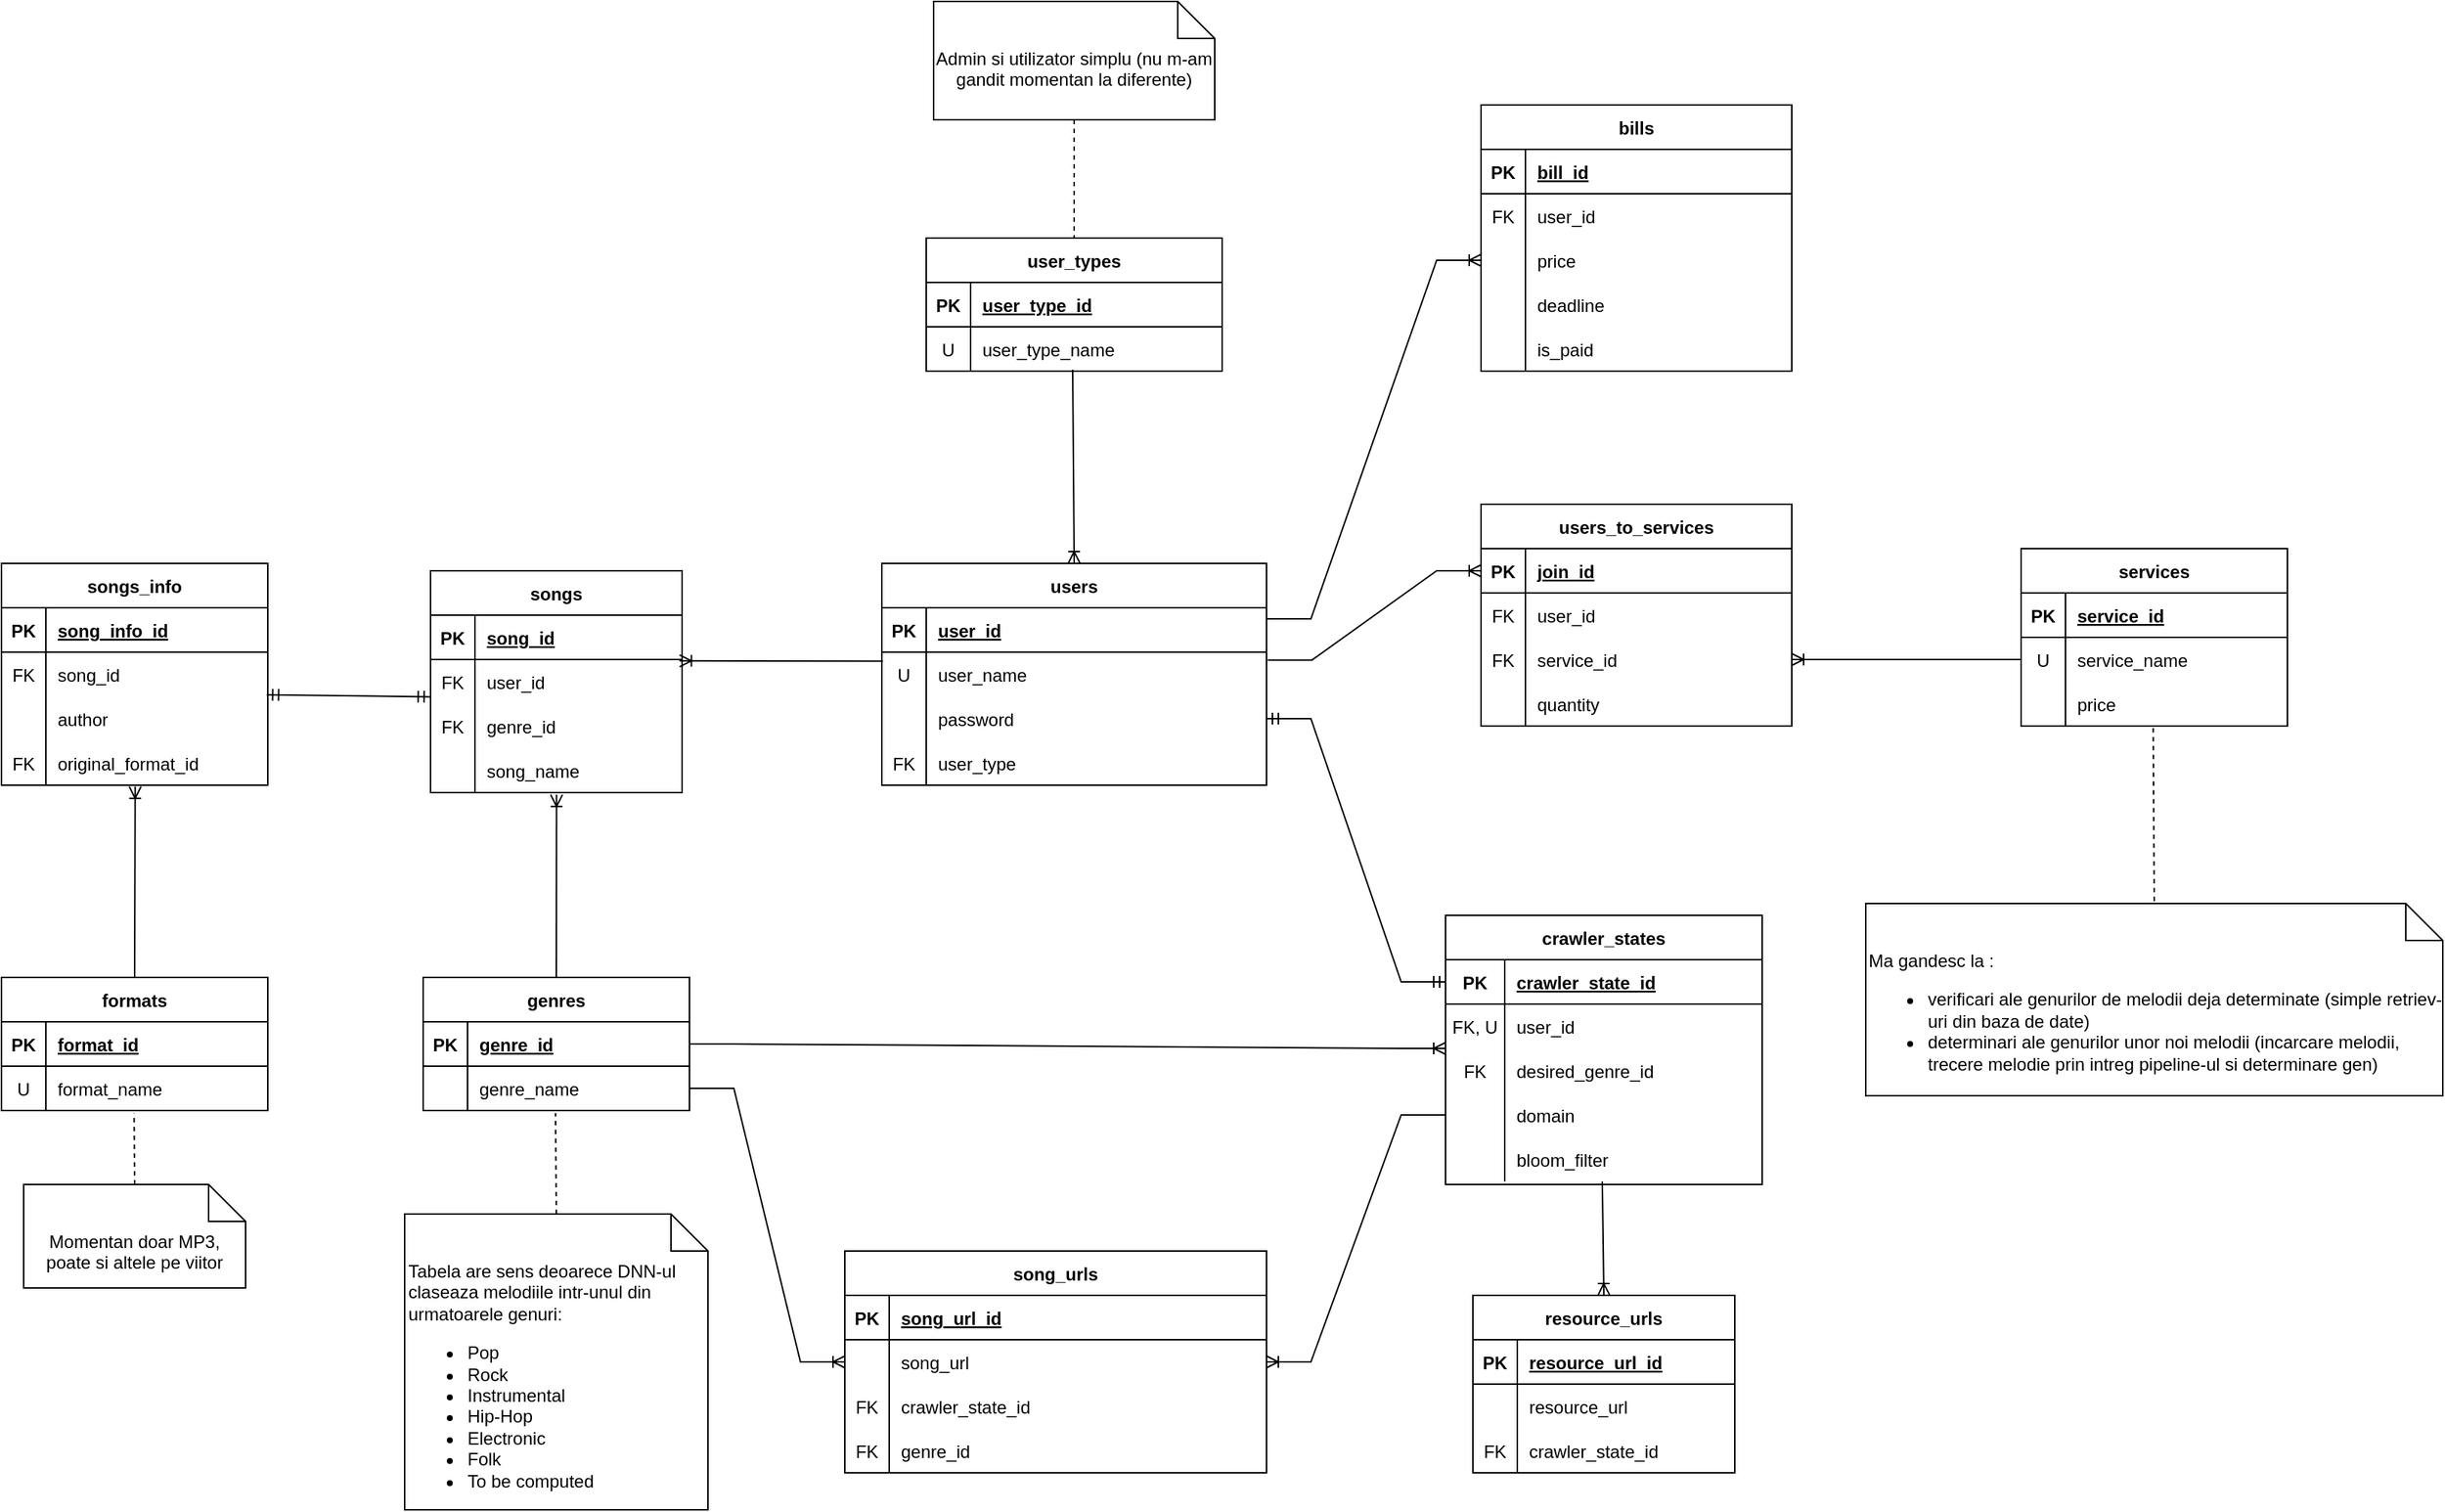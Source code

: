<mxfile version="20.3.0" type="device"><diagram id="JMRJf9_zmXAl0gdmC9HU" name="Page-1"><mxGraphModel dx="2073" dy="1399" grid="1" gridSize="10" guides="1" tooltips="1" connect="1" arrows="1" fold="1" page="0" pageScale="1" pageWidth="850" pageHeight="1100" math="0" shadow="0"><root><mxCell id="0"/><mxCell id="1" parent="0"/><mxCell id="nelAM0pj2nISIEbqVfaM-6" value="users" style="shape=table;startSize=30;container=1;collapsible=1;childLayout=tableLayout;fixedRows=1;rowLines=0;fontStyle=1;align=center;resizeLast=1;" parent="1" vertex="1"><mxGeometry x="345" y="270" width="260" height="150" as="geometry"/></mxCell><mxCell id="nelAM0pj2nISIEbqVfaM-7" value="" style="shape=tableRow;horizontal=0;startSize=0;swimlaneHead=0;swimlaneBody=0;fillColor=none;collapsible=0;dropTarget=0;points=[[0,0.5],[1,0.5]];portConstraint=eastwest;top=0;left=0;right=0;bottom=1;" parent="nelAM0pj2nISIEbqVfaM-6" vertex="1"><mxGeometry y="30" width="260" height="30" as="geometry"/></mxCell><mxCell id="nelAM0pj2nISIEbqVfaM-8" value="PK" style="shape=partialRectangle;connectable=0;fillColor=none;top=0;left=0;bottom=0;right=0;fontStyle=1;overflow=hidden;" parent="nelAM0pj2nISIEbqVfaM-7" vertex="1"><mxGeometry width="30" height="30" as="geometry"><mxRectangle width="30" height="30" as="alternateBounds"/></mxGeometry></mxCell><mxCell id="nelAM0pj2nISIEbqVfaM-9" value="user_id" style="shape=partialRectangle;connectable=0;fillColor=none;top=0;left=0;bottom=0;right=0;align=left;spacingLeft=6;fontStyle=5;overflow=hidden;" parent="nelAM0pj2nISIEbqVfaM-7" vertex="1"><mxGeometry x="30" width="230" height="30" as="geometry"><mxRectangle width="230" height="30" as="alternateBounds"/></mxGeometry></mxCell><mxCell id="nelAM0pj2nISIEbqVfaM-10" value="" style="shape=tableRow;horizontal=0;startSize=0;swimlaneHead=0;swimlaneBody=0;fillColor=none;collapsible=0;dropTarget=0;points=[[0,0.5],[1,0.5]];portConstraint=eastwest;top=0;left=0;right=0;bottom=0;" parent="nelAM0pj2nISIEbqVfaM-6" vertex="1"><mxGeometry y="60" width="260" height="30" as="geometry"/></mxCell><mxCell id="nelAM0pj2nISIEbqVfaM-11" value="U" style="shape=partialRectangle;connectable=0;fillColor=none;top=0;left=0;bottom=0;right=0;editable=1;overflow=hidden;" parent="nelAM0pj2nISIEbqVfaM-10" vertex="1"><mxGeometry width="30" height="30" as="geometry"><mxRectangle width="30" height="30" as="alternateBounds"/></mxGeometry></mxCell><mxCell id="nelAM0pj2nISIEbqVfaM-12" value="user_name" style="shape=partialRectangle;connectable=0;fillColor=none;top=0;left=0;bottom=0;right=0;align=left;spacingLeft=6;overflow=hidden;" parent="nelAM0pj2nISIEbqVfaM-10" vertex="1"><mxGeometry x="30" width="230" height="30" as="geometry"><mxRectangle width="230" height="30" as="alternateBounds"/></mxGeometry></mxCell><mxCell id="nelAM0pj2nISIEbqVfaM-13" value="" style="shape=tableRow;horizontal=0;startSize=0;swimlaneHead=0;swimlaneBody=0;fillColor=none;collapsible=0;dropTarget=0;points=[[0,0.5],[1,0.5]];portConstraint=eastwest;top=0;left=0;right=0;bottom=0;" parent="nelAM0pj2nISIEbqVfaM-6" vertex="1"><mxGeometry y="90" width="260" height="30" as="geometry"/></mxCell><mxCell id="nelAM0pj2nISIEbqVfaM-14" value="" style="shape=partialRectangle;connectable=0;fillColor=none;top=0;left=0;bottom=0;right=0;editable=1;overflow=hidden;" parent="nelAM0pj2nISIEbqVfaM-13" vertex="1"><mxGeometry width="30" height="30" as="geometry"><mxRectangle width="30" height="30" as="alternateBounds"/></mxGeometry></mxCell><mxCell id="nelAM0pj2nISIEbqVfaM-15" value="password" style="shape=partialRectangle;connectable=0;fillColor=none;top=0;left=0;bottom=0;right=0;align=left;spacingLeft=6;overflow=hidden;" parent="nelAM0pj2nISIEbqVfaM-13" vertex="1"><mxGeometry x="30" width="230" height="30" as="geometry"><mxRectangle width="230" height="30" as="alternateBounds"/></mxGeometry></mxCell><mxCell id="nelAM0pj2nISIEbqVfaM-16" value="" style="shape=tableRow;horizontal=0;startSize=0;swimlaneHead=0;swimlaneBody=0;fillColor=none;collapsible=0;dropTarget=0;points=[[0,0.5],[1,0.5]];portConstraint=eastwest;top=0;left=0;right=0;bottom=0;" parent="nelAM0pj2nISIEbqVfaM-6" vertex="1"><mxGeometry y="120" width="260" height="30" as="geometry"/></mxCell><mxCell id="nelAM0pj2nISIEbqVfaM-17" value="FK" style="shape=partialRectangle;connectable=0;fillColor=none;top=0;left=0;bottom=0;right=0;editable=1;overflow=hidden;" parent="nelAM0pj2nISIEbqVfaM-16" vertex="1"><mxGeometry width="30" height="30" as="geometry"><mxRectangle width="30" height="30" as="alternateBounds"/></mxGeometry></mxCell><mxCell id="nelAM0pj2nISIEbqVfaM-18" value="user_type" style="shape=partialRectangle;connectable=0;fillColor=none;top=0;left=0;bottom=0;right=0;align=left;spacingLeft=6;overflow=hidden;" parent="nelAM0pj2nISIEbqVfaM-16" vertex="1"><mxGeometry x="30" width="230" height="30" as="geometry"><mxRectangle width="230" height="30" as="alternateBounds"/></mxGeometry></mxCell><mxCell id="nelAM0pj2nISIEbqVfaM-19" value="user_types" style="shape=table;startSize=30;container=1;collapsible=1;childLayout=tableLayout;fixedRows=1;rowLines=0;fontStyle=1;align=center;resizeLast=1;" parent="1" vertex="1"><mxGeometry x="375" y="50" width="200" height="90" as="geometry"/></mxCell><mxCell id="nelAM0pj2nISIEbqVfaM-20" value="" style="shape=tableRow;horizontal=0;startSize=0;swimlaneHead=0;swimlaneBody=0;fillColor=none;collapsible=0;dropTarget=0;points=[[0,0.5],[1,0.5]];portConstraint=eastwest;top=0;left=0;right=0;bottom=1;" parent="nelAM0pj2nISIEbqVfaM-19" vertex="1"><mxGeometry y="30" width="200" height="30" as="geometry"/></mxCell><mxCell id="nelAM0pj2nISIEbqVfaM-21" value="PK" style="shape=partialRectangle;connectable=0;fillColor=none;top=0;left=0;bottom=0;right=0;fontStyle=1;overflow=hidden;" parent="nelAM0pj2nISIEbqVfaM-20" vertex="1"><mxGeometry width="30" height="30" as="geometry"><mxRectangle width="30" height="30" as="alternateBounds"/></mxGeometry></mxCell><mxCell id="nelAM0pj2nISIEbqVfaM-22" value="user_type_id" style="shape=partialRectangle;connectable=0;fillColor=none;top=0;left=0;bottom=0;right=0;align=left;spacingLeft=6;fontStyle=5;overflow=hidden;" parent="nelAM0pj2nISIEbqVfaM-20" vertex="1"><mxGeometry x="30" width="170" height="30" as="geometry"><mxRectangle width="170" height="30" as="alternateBounds"/></mxGeometry></mxCell><mxCell id="nelAM0pj2nISIEbqVfaM-23" value="" style="shape=tableRow;horizontal=0;startSize=0;swimlaneHead=0;swimlaneBody=0;fillColor=none;collapsible=0;dropTarget=0;points=[[0,0.5],[1,0.5]];portConstraint=eastwest;top=0;left=0;right=0;bottom=0;" parent="nelAM0pj2nISIEbqVfaM-19" vertex="1"><mxGeometry y="60" width="200" height="30" as="geometry"/></mxCell><mxCell id="nelAM0pj2nISIEbqVfaM-24" value="U" style="shape=partialRectangle;connectable=0;fillColor=none;top=0;left=0;bottom=0;right=0;editable=1;overflow=hidden;" parent="nelAM0pj2nISIEbqVfaM-23" vertex="1"><mxGeometry width="30" height="30" as="geometry"><mxRectangle width="30" height="30" as="alternateBounds"/></mxGeometry></mxCell><mxCell id="nelAM0pj2nISIEbqVfaM-25" value="user_type_name" style="shape=partialRectangle;connectable=0;fillColor=none;top=0;left=0;bottom=0;right=0;align=left;spacingLeft=6;overflow=hidden;" parent="nelAM0pj2nISIEbqVfaM-23" vertex="1"><mxGeometry x="30" width="170" height="30" as="geometry"><mxRectangle width="170" height="30" as="alternateBounds"/></mxGeometry></mxCell><mxCell id="nelAM0pj2nISIEbqVfaM-35" value="songs" style="shape=table;startSize=30;container=1;collapsible=1;childLayout=tableLayout;fixedRows=1;rowLines=0;fontStyle=1;align=center;resizeLast=1;" parent="1" vertex="1"><mxGeometry x="40" y="275" width="170" height="150" as="geometry"/></mxCell><mxCell id="nelAM0pj2nISIEbqVfaM-36" value="" style="shape=tableRow;horizontal=0;startSize=0;swimlaneHead=0;swimlaneBody=0;fillColor=none;collapsible=0;dropTarget=0;points=[[0,0.5],[1,0.5]];portConstraint=eastwest;top=0;left=0;right=0;bottom=1;" parent="nelAM0pj2nISIEbqVfaM-35" vertex="1"><mxGeometry y="30" width="170" height="30" as="geometry"/></mxCell><mxCell id="nelAM0pj2nISIEbqVfaM-37" value="PK" style="shape=partialRectangle;connectable=0;fillColor=none;top=0;left=0;bottom=0;right=0;fontStyle=1;overflow=hidden;" parent="nelAM0pj2nISIEbqVfaM-36" vertex="1"><mxGeometry width="30.0" height="30" as="geometry"><mxRectangle width="30.0" height="30" as="alternateBounds"/></mxGeometry></mxCell><mxCell id="nelAM0pj2nISIEbqVfaM-38" value="song_id" style="shape=partialRectangle;connectable=0;fillColor=none;top=0;left=0;bottom=0;right=0;align=left;spacingLeft=6;fontStyle=5;overflow=hidden;" parent="nelAM0pj2nISIEbqVfaM-36" vertex="1"><mxGeometry x="30.0" width="140.0" height="30" as="geometry"><mxRectangle width="140.0" height="30" as="alternateBounds"/></mxGeometry></mxCell><mxCell id="nelAM0pj2nISIEbqVfaM-45" value="" style="shape=tableRow;horizontal=0;startSize=0;swimlaneHead=0;swimlaneBody=0;fillColor=none;collapsible=0;dropTarget=0;points=[[0,0.5],[1,0.5]];portConstraint=eastwest;top=0;left=0;right=0;bottom=0;" parent="nelAM0pj2nISIEbqVfaM-35" vertex="1"><mxGeometry y="60" width="170" height="30" as="geometry"/></mxCell><mxCell id="nelAM0pj2nISIEbqVfaM-46" value="FK" style="shape=partialRectangle;connectable=0;fillColor=none;top=0;left=0;bottom=0;right=0;editable=1;overflow=hidden;" parent="nelAM0pj2nISIEbqVfaM-45" vertex="1"><mxGeometry width="30.0" height="30" as="geometry"><mxRectangle width="30.0" height="30" as="alternateBounds"/></mxGeometry></mxCell><mxCell id="nelAM0pj2nISIEbqVfaM-47" value="user_id" style="shape=partialRectangle;connectable=0;fillColor=none;top=0;left=0;bottom=0;right=0;align=left;spacingLeft=6;overflow=hidden;" parent="nelAM0pj2nISIEbqVfaM-45" vertex="1"><mxGeometry x="30.0" width="140.0" height="30" as="geometry"><mxRectangle width="140.0" height="30" as="alternateBounds"/></mxGeometry></mxCell><mxCell id="nelAM0pj2nISIEbqVfaM-42" value="" style="shape=tableRow;horizontal=0;startSize=0;swimlaneHead=0;swimlaneBody=0;fillColor=none;collapsible=0;dropTarget=0;points=[[0,0.5],[1,0.5]];portConstraint=eastwest;top=0;left=0;right=0;bottom=0;" parent="nelAM0pj2nISIEbqVfaM-35" vertex="1"><mxGeometry y="90" width="170" height="30" as="geometry"/></mxCell><mxCell id="nelAM0pj2nISIEbqVfaM-43" value="FK" style="shape=partialRectangle;connectable=0;fillColor=none;top=0;left=0;bottom=0;right=0;editable=1;overflow=hidden;" parent="nelAM0pj2nISIEbqVfaM-42" vertex="1"><mxGeometry width="30.0" height="30" as="geometry"><mxRectangle width="30.0" height="30" as="alternateBounds"/></mxGeometry></mxCell><mxCell id="nelAM0pj2nISIEbqVfaM-44" value="genre_id" style="shape=partialRectangle;connectable=0;fillColor=none;top=0;left=0;bottom=0;right=0;align=left;spacingLeft=6;overflow=hidden;" parent="nelAM0pj2nISIEbqVfaM-42" vertex="1"><mxGeometry x="30.0" width="140.0" height="30" as="geometry"><mxRectangle width="140.0" height="30" as="alternateBounds"/></mxGeometry></mxCell><mxCell id="RKhGd6RYZATjpwCKj3M9-16" value="" style="shape=tableRow;horizontal=0;startSize=0;swimlaneHead=0;swimlaneBody=0;fillColor=none;collapsible=0;dropTarget=0;points=[[0,0.5],[1,0.5]];portConstraint=eastwest;top=0;left=0;right=0;bottom=0;" parent="nelAM0pj2nISIEbqVfaM-35" vertex="1"><mxGeometry y="120" width="170" height="30" as="geometry"/></mxCell><mxCell id="RKhGd6RYZATjpwCKj3M9-17" value="   " style="shape=partialRectangle;connectable=0;fillColor=none;top=0;left=0;bottom=0;right=0;fontStyle=0;overflow=hidden;" parent="RKhGd6RYZATjpwCKj3M9-16" vertex="1"><mxGeometry width="30.0" height="30" as="geometry"><mxRectangle width="30.0" height="30" as="alternateBounds"/></mxGeometry></mxCell><mxCell id="RKhGd6RYZATjpwCKj3M9-18" value="song_name" style="shape=partialRectangle;connectable=0;fillColor=none;top=0;left=0;bottom=0;right=0;align=left;spacingLeft=6;fontStyle=0;overflow=hidden;" parent="RKhGd6RYZATjpwCKj3M9-16" vertex="1"><mxGeometry x="30.0" width="140.0" height="30" as="geometry"><mxRectangle width="140.0" height="30" as="alternateBounds"/></mxGeometry></mxCell><mxCell id="nelAM0pj2nISIEbqVfaM-59" value="genres" style="shape=table;startSize=30;container=1;collapsible=1;childLayout=tableLayout;fixedRows=1;rowLines=0;fontStyle=1;align=center;resizeLast=1;" parent="1" vertex="1"><mxGeometry x="35" y="550" width="180" height="90" as="geometry"/></mxCell><mxCell id="nelAM0pj2nISIEbqVfaM-60" value="" style="shape=tableRow;horizontal=0;startSize=0;swimlaneHead=0;swimlaneBody=0;fillColor=none;collapsible=0;dropTarget=0;points=[[0,0.5],[1,0.5]];portConstraint=eastwest;top=0;left=0;right=0;bottom=1;" parent="nelAM0pj2nISIEbqVfaM-59" vertex="1"><mxGeometry y="30" width="180" height="30" as="geometry"/></mxCell><mxCell id="nelAM0pj2nISIEbqVfaM-61" value="PK" style="shape=partialRectangle;connectable=0;fillColor=none;top=0;left=0;bottom=0;right=0;fontStyle=1;overflow=hidden;" parent="nelAM0pj2nISIEbqVfaM-60" vertex="1"><mxGeometry width="30" height="30" as="geometry"><mxRectangle width="30" height="30" as="alternateBounds"/></mxGeometry></mxCell><mxCell id="nelAM0pj2nISIEbqVfaM-62" value="genre_id" style="shape=partialRectangle;connectable=0;fillColor=none;top=0;left=0;bottom=0;right=0;align=left;spacingLeft=6;fontStyle=5;overflow=hidden;" parent="nelAM0pj2nISIEbqVfaM-60" vertex="1"><mxGeometry x="30" width="150" height="30" as="geometry"><mxRectangle width="150" height="30" as="alternateBounds"/></mxGeometry></mxCell><mxCell id="nelAM0pj2nISIEbqVfaM-63" value="" style="shape=tableRow;horizontal=0;startSize=0;swimlaneHead=0;swimlaneBody=0;fillColor=none;collapsible=0;dropTarget=0;points=[[0,0.5],[1,0.5]];portConstraint=eastwest;top=0;left=0;right=0;bottom=0;" parent="nelAM0pj2nISIEbqVfaM-59" vertex="1"><mxGeometry y="60" width="180" height="30" as="geometry"/></mxCell><mxCell id="nelAM0pj2nISIEbqVfaM-64" value="" style="shape=partialRectangle;connectable=0;fillColor=none;top=0;left=0;bottom=0;right=0;editable=1;overflow=hidden;" parent="nelAM0pj2nISIEbqVfaM-63" vertex="1"><mxGeometry width="30" height="30" as="geometry"><mxRectangle width="30" height="30" as="alternateBounds"/></mxGeometry></mxCell><mxCell id="nelAM0pj2nISIEbqVfaM-65" value="genre_name" style="shape=partialRectangle;connectable=0;fillColor=none;top=0;left=0;bottom=0;right=0;align=left;spacingLeft=6;overflow=hidden;" parent="nelAM0pj2nISIEbqVfaM-63" vertex="1"><mxGeometry x="30" width="150" height="30" as="geometry"><mxRectangle width="150" height="30" as="alternateBounds"/></mxGeometry></mxCell><mxCell id="nelAM0pj2nISIEbqVfaM-72" value="" style="fontSize=12;html=1;endArrow=ERoneToMany;rounded=0;exitX=0.5;exitY=0;exitDx=0;exitDy=0;entryX=0.501;entryY=1.047;entryDx=0;entryDy=0;entryPerimeter=0;" parent="1" source="nelAM0pj2nISIEbqVfaM-59" target="RKhGd6RYZATjpwCKj3M9-16" edge="1"><mxGeometry width="100" height="100" relative="1" as="geometry"><mxPoint x="380" y="540" as="sourcePoint"/><mxPoint x="-10" y="470" as="targetPoint"/></mxGeometry></mxCell><mxCell id="nelAM0pj2nISIEbqVfaM-73" value="" style="fontSize=12;html=1;endArrow=ERoneToMany;rounded=0;entryX=0.99;entryY=0.03;entryDx=0;entryDy=0;exitX=0.003;exitY=0.206;exitDx=0;exitDy=0;entryPerimeter=0;exitPerimeter=0;" parent="1" source="nelAM0pj2nISIEbqVfaM-10" target="nelAM0pj2nISIEbqVfaM-45" edge="1"><mxGeometry width="100" height="100" relative="1" as="geometry"><mxPoint x="380" y="540" as="sourcePoint"/><mxPoint x="200" y="365.0" as="targetPoint"/></mxGeometry></mxCell><mxCell id="nelAM0pj2nISIEbqVfaM-74" value="" style="fontSize=12;html=1;endArrow=ERoneToMany;rounded=0;exitX=0.495;exitY=0.967;exitDx=0;exitDy=0;entryX=0.5;entryY=0;entryDx=0;entryDy=0;exitPerimeter=0;" parent="1" source="nelAM0pj2nISIEbqVfaM-23" target="nelAM0pj2nISIEbqVfaM-6" edge="1"><mxGeometry width="100" height="100" relative="1" as="geometry"><mxPoint x="370" y="345" as="sourcePoint"/><mxPoint x="475" y="470.99" as="targetPoint"/></mxGeometry></mxCell><mxCell id="RKhGd6RYZATjpwCKj3M9-5" value="songs_info" style="shape=table;startSize=30;container=1;collapsible=1;childLayout=tableLayout;fixedRows=1;rowLines=0;fontStyle=1;align=center;resizeLast=1;" parent="1" vertex="1"><mxGeometry x="-250" y="270" width="180" height="150" as="geometry"/></mxCell><mxCell id="RKhGd6RYZATjpwCKj3M9-6" value="" style="shape=tableRow;horizontal=0;startSize=0;swimlaneHead=0;swimlaneBody=0;fillColor=none;collapsible=0;dropTarget=0;points=[[0,0.5],[1,0.5]];portConstraint=eastwest;top=0;left=0;right=0;bottom=1;" parent="RKhGd6RYZATjpwCKj3M9-5" vertex="1"><mxGeometry y="30" width="180" height="30" as="geometry"/></mxCell><mxCell id="RKhGd6RYZATjpwCKj3M9-7" value="PK" style="shape=partialRectangle;connectable=0;fillColor=none;top=0;left=0;bottom=0;right=0;fontStyle=1;overflow=hidden;" parent="RKhGd6RYZATjpwCKj3M9-6" vertex="1"><mxGeometry width="30" height="30" as="geometry"><mxRectangle width="30" height="30" as="alternateBounds"/></mxGeometry></mxCell><mxCell id="RKhGd6RYZATjpwCKj3M9-8" value="song_info_id" style="shape=partialRectangle;connectable=0;fillColor=none;top=0;left=0;bottom=0;right=0;align=left;spacingLeft=6;fontStyle=5;overflow=hidden;" parent="RKhGd6RYZATjpwCKj3M9-6" vertex="1"><mxGeometry x="30" width="150" height="30" as="geometry"><mxRectangle width="150" height="30" as="alternateBounds"/></mxGeometry></mxCell><mxCell id="RKhGd6RYZATjpwCKj3M9-9" value="" style="shape=tableRow;horizontal=0;startSize=0;swimlaneHead=0;swimlaneBody=0;fillColor=none;collapsible=0;dropTarget=0;points=[[0,0.5],[1,0.5]];portConstraint=eastwest;top=0;left=0;right=0;bottom=0;" parent="RKhGd6RYZATjpwCKj3M9-5" vertex="1"><mxGeometry y="60" width="180" height="30" as="geometry"/></mxCell><mxCell id="RKhGd6RYZATjpwCKj3M9-10" value="FK" style="shape=partialRectangle;connectable=0;fillColor=none;top=0;left=0;bottom=0;right=0;editable=1;overflow=hidden;" parent="RKhGd6RYZATjpwCKj3M9-9" vertex="1"><mxGeometry width="30" height="30" as="geometry"><mxRectangle width="30" height="30" as="alternateBounds"/></mxGeometry></mxCell><mxCell id="RKhGd6RYZATjpwCKj3M9-11" value="song_id" style="shape=partialRectangle;connectable=0;fillColor=none;top=0;left=0;bottom=0;right=0;align=left;spacingLeft=6;overflow=hidden;" parent="RKhGd6RYZATjpwCKj3M9-9" vertex="1"><mxGeometry x="30" width="150" height="30" as="geometry"><mxRectangle width="150" height="30" as="alternateBounds"/></mxGeometry></mxCell><mxCell id="RKhGd6RYZATjpwCKj3M9-2" value="" style="shape=tableRow;horizontal=0;startSize=0;swimlaneHead=0;swimlaneBody=0;fillColor=none;collapsible=0;dropTarget=0;points=[[0,0.5],[1,0.5]];portConstraint=eastwest;top=0;left=0;right=0;bottom=0;" parent="RKhGd6RYZATjpwCKj3M9-5" vertex="1"><mxGeometry y="90" width="180" height="30" as="geometry"/></mxCell><mxCell id="RKhGd6RYZATjpwCKj3M9-3" value="" style="shape=partialRectangle;connectable=0;fillColor=none;top=0;left=0;bottom=0;right=0;fontStyle=0;overflow=hidden;" parent="RKhGd6RYZATjpwCKj3M9-2" vertex="1"><mxGeometry width="30" height="30" as="geometry"><mxRectangle width="30" height="30" as="alternateBounds"/></mxGeometry></mxCell><mxCell id="RKhGd6RYZATjpwCKj3M9-4" value="author" style="shape=partialRectangle;connectable=0;fillColor=none;top=0;left=0;bottom=0;right=0;align=left;spacingLeft=6;fontStyle=0;overflow=hidden;" parent="RKhGd6RYZATjpwCKj3M9-2" vertex="1"><mxGeometry x="30" width="150" height="30" as="geometry"><mxRectangle width="150" height="30" as="alternateBounds"/></mxGeometry></mxCell><mxCell id="RKhGd6RYZATjpwCKj3M9-20" value="" style="shape=tableRow;horizontal=0;startSize=0;swimlaneHead=0;swimlaneBody=0;fillColor=none;collapsible=0;dropTarget=0;points=[[0,0.5],[1,0.5]];portConstraint=eastwest;top=0;left=0;right=0;bottom=0;" parent="RKhGd6RYZATjpwCKj3M9-5" vertex="1"><mxGeometry y="120" width="180" height="30" as="geometry"/></mxCell><mxCell id="RKhGd6RYZATjpwCKj3M9-21" value="FK" style="shape=partialRectangle;connectable=0;fillColor=none;top=0;left=0;bottom=0;right=0;fontStyle=0;overflow=hidden;" parent="RKhGd6RYZATjpwCKj3M9-20" vertex="1"><mxGeometry width="30" height="30" as="geometry"><mxRectangle width="30" height="30" as="alternateBounds"/></mxGeometry></mxCell><mxCell id="RKhGd6RYZATjpwCKj3M9-22" value="original_format_id" style="shape=partialRectangle;connectable=0;fillColor=none;top=0;left=0;bottom=0;right=0;align=left;spacingLeft=6;fontStyle=0;overflow=hidden;" parent="RKhGd6RYZATjpwCKj3M9-20" vertex="1"><mxGeometry x="30" width="150" height="30" as="geometry"><mxRectangle width="150" height="30" as="alternateBounds"/></mxGeometry></mxCell><mxCell id="RKhGd6RYZATjpwCKj3M9-24" value="" style="fontSize=12;html=1;endArrow=ERmandOne;startArrow=ERmandOne;rounded=0;entryX=-0.002;entryY=0.84;entryDx=0;entryDy=0;entryPerimeter=0;exitX=0.996;exitY=-0.039;exitDx=0;exitDy=0;exitPerimeter=0;" parent="1" source="RKhGd6RYZATjpwCKj3M9-2" target="nelAM0pj2nISIEbqVfaM-45" edge="1"><mxGeometry width="100" height="100" relative="1" as="geometry"><mxPoint x="-30" y="320" as="sourcePoint"/><mxPoint x="120" y="370" as="targetPoint"/></mxGeometry></mxCell><mxCell id="RKhGd6RYZATjpwCKj3M9-25" value="formats" style="shape=table;startSize=30;container=1;collapsible=1;childLayout=tableLayout;fixedRows=1;rowLines=0;fontStyle=1;align=center;resizeLast=1;" parent="1" vertex="1"><mxGeometry x="-250" y="550" width="180" height="90" as="geometry"/></mxCell><mxCell id="RKhGd6RYZATjpwCKj3M9-26" value="" style="shape=tableRow;horizontal=0;startSize=0;swimlaneHead=0;swimlaneBody=0;fillColor=none;collapsible=0;dropTarget=0;points=[[0,0.5],[1,0.5]];portConstraint=eastwest;top=0;left=0;right=0;bottom=1;" parent="RKhGd6RYZATjpwCKj3M9-25" vertex="1"><mxGeometry y="30" width="180" height="30" as="geometry"/></mxCell><mxCell id="RKhGd6RYZATjpwCKj3M9-27" value="PK" style="shape=partialRectangle;connectable=0;fillColor=none;top=0;left=0;bottom=0;right=0;fontStyle=1;overflow=hidden;" parent="RKhGd6RYZATjpwCKj3M9-26" vertex="1"><mxGeometry width="30" height="30" as="geometry"><mxRectangle width="30" height="30" as="alternateBounds"/></mxGeometry></mxCell><mxCell id="RKhGd6RYZATjpwCKj3M9-28" value="format_id" style="shape=partialRectangle;connectable=0;fillColor=none;top=0;left=0;bottom=0;right=0;align=left;spacingLeft=6;fontStyle=5;overflow=hidden;" parent="RKhGd6RYZATjpwCKj3M9-26" vertex="1"><mxGeometry x="30" width="150" height="30" as="geometry"><mxRectangle width="150" height="30" as="alternateBounds"/></mxGeometry></mxCell><mxCell id="RKhGd6RYZATjpwCKj3M9-29" value="" style="shape=tableRow;horizontal=0;startSize=0;swimlaneHead=0;swimlaneBody=0;fillColor=none;collapsible=0;dropTarget=0;points=[[0,0.5],[1,0.5]];portConstraint=eastwest;top=0;left=0;right=0;bottom=0;" parent="RKhGd6RYZATjpwCKj3M9-25" vertex="1"><mxGeometry y="60" width="180" height="30" as="geometry"/></mxCell><mxCell id="RKhGd6RYZATjpwCKj3M9-30" value="U" style="shape=partialRectangle;connectable=0;fillColor=none;top=0;left=0;bottom=0;right=0;editable=1;overflow=hidden;" parent="RKhGd6RYZATjpwCKj3M9-29" vertex="1"><mxGeometry width="30" height="30" as="geometry"><mxRectangle width="30" height="30" as="alternateBounds"/></mxGeometry></mxCell><mxCell id="RKhGd6RYZATjpwCKj3M9-31" value="format_name" style="shape=partialRectangle;connectable=0;fillColor=none;top=0;left=0;bottom=0;right=0;align=left;spacingLeft=6;overflow=hidden;" parent="RKhGd6RYZATjpwCKj3M9-29" vertex="1"><mxGeometry x="30" width="150" height="30" as="geometry"><mxRectangle width="150" height="30" as="alternateBounds"/></mxGeometry></mxCell><mxCell id="RKhGd6RYZATjpwCKj3M9-39" value="" style="fontSize=12;html=1;endArrow=ERoneToMany;rounded=0;exitX=0.5;exitY=0;exitDx=0;exitDy=0;entryX=0.502;entryY=1.03;entryDx=0;entryDy=0;entryPerimeter=0;" parent="1" source="RKhGd6RYZATjpwCKj3M9-25" target="RKhGd6RYZATjpwCKj3M9-20" edge="1"><mxGeometry width="100" height="100" relative="1" as="geometry"><mxPoint x="135" y="560" as="sourcePoint"/><mxPoint x="135.17" y="436.41" as="targetPoint"/></mxGeometry></mxCell><mxCell id="RKhGd6RYZATjpwCKj3M9-40" value="services" style="shape=table;startSize=30;container=1;collapsible=1;childLayout=tableLayout;fixedRows=1;rowLines=0;fontStyle=1;align=center;resizeLast=1;" parent="1" vertex="1"><mxGeometry x="1115" y="260" width="180" height="120" as="geometry"/></mxCell><mxCell id="RKhGd6RYZATjpwCKj3M9-41" value="" style="shape=tableRow;horizontal=0;startSize=0;swimlaneHead=0;swimlaneBody=0;fillColor=none;collapsible=0;dropTarget=0;points=[[0,0.5],[1,0.5]];portConstraint=eastwest;top=0;left=0;right=0;bottom=1;" parent="RKhGd6RYZATjpwCKj3M9-40" vertex="1"><mxGeometry y="30" width="180" height="30" as="geometry"/></mxCell><mxCell id="RKhGd6RYZATjpwCKj3M9-42" value="PK" style="shape=partialRectangle;connectable=0;fillColor=none;top=0;left=0;bottom=0;right=0;fontStyle=1;overflow=hidden;" parent="RKhGd6RYZATjpwCKj3M9-41" vertex="1"><mxGeometry width="30" height="30" as="geometry"><mxRectangle width="30" height="30" as="alternateBounds"/></mxGeometry></mxCell><mxCell id="RKhGd6RYZATjpwCKj3M9-43" value="service_id" style="shape=partialRectangle;connectable=0;fillColor=none;top=0;left=0;bottom=0;right=0;align=left;spacingLeft=6;fontStyle=5;overflow=hidden;" parent="RKhGd6RYZATjpwCKj3M9-41" vertex="1"><mxGeometry x="30" width="150" height="30" as="geometry"><mxRectangle width="150" height="30" as="alternateBounds"/></mxGeometry></mxCell><mxCell id="RKhGd6RYZATjpwCKj3M9-44" value="" style="shape=tableRow;horizontal=0;startSize=0;swimlaneHead=0;swimlaneBody=0;fillColor=none;collapsible=0;dropTarget=0;points=[[0,0.5],[1,0.5]];portConstraint=eastwest;top=0;left=0;right=0;bottom=0;" parent="RKhGd6RYZATjpwCKj3M9-40" vertex="1"><mxGeometry y="60" width="180" height="30" as="geometry"/></mxCell><mxCell id="RKhGd6RYZATjpwCKj3M9-45" value="U" style="shape=partialRectangle;connectable=0;fillColor=none;top=0;left=0;bottom=0;right=0;editable=1;overflow=hidden;" parent="RKhGd6RYZATjpwCKj3M9-44" vertex="1"><mxGeometry width="30" height="30" as="geometry"><mxRectangle width="30" height="30" as="alternateBounds"/></mxGeometry></mxCell><mxCell id="RKhGd6RYZATjpwCKj3M9-46" value="service_name" style="shape=partialRectangle;connectable=0;fillColor=none;top=0;left=0;bottom=0;right=0;align=left;spacingLeft=6;overflow=hidden;" parent="RKhGd6RYZATjpwCKj3M9-44" vertex="1"><mxGeometry x="30" width="150" height="30" as="geometry"><mxRectangle width="150" height="30" as="alternateBounds"/></mxGeometry></mxCell><mxCell id="RKhGd6RYZATjpwCKj3M9-58" value="" style="shape=tableRow;horizontal=0;startSize=0;swimlaneHead=0;swimlaneBody=0;fillColor=none;collapsible=0;dropTarget=0;points=[[0,0.5],[1,0.5]];portConstraint=eastwest;top=0;left=0;right=0;bottom=0;" parent="RKhGd6RYZATjpwCKj3M9-40" vertex="1"><mxGeometry y="90" width="180" height="30" as="geometry"/></mxCell><mxCell id="RKhGd6RYZATjpwCKj3M9-59" value="" style="shape=partialRectangle;connectable=0;fillColor=none;top=0;left=0;bottom=0;right=0;editable=1;overflow=hidden;" parent="RKhGd6RYZATjpwCKj3M9-58" vertex="1"><mxGeometry width="30" height="30" as="geometry"><mxRectangle width="30" height="30" as="alternateBounds"/></mxGeometry></mxCell><mxCell id="RKhGd6RYZATjpwCKj3M9-60" value="price" style="shape=partialRectangle;connectable=0;fillColor=none;top=0;left=0;bottom=0;right=0;align=left;spacingLeft=6;overflow=hidden;" parent="RKhGd6RYZATjpwCKj3M9-58" vertex="1"><mxGeometry x="30" width="150" height="30" as="geometry"><mxRectangle width="150" height="30" as="alternateBounds"/></mxGeometry></mxCell><mxCell id="RKhGd6RYZATjpwCKj3M9-61" value="Momentan doar MP3,&lt;br&gt;poate si altele pe viitor" style="shape=note2;boundedLbl=1;whiteSpace=wrap;html=1;size=25;verticalAlign=top;align=center;" parent="1" vertex="1"><mxGeometry x="-235" y="690" width="150" height="70" as="geometry"/></mxCell><mxCell id="RKhGd6RYZATjpwCKj3M9-63" value="Ma gandesc la :&lt;br&gt;&lt;ul&gt;&lt;li&gt;verificari ale genurilor de melodii deja determinate (simple retriev-uri din baza de date)&lt;/li&gt;&lt;li&gt;determinari ale genurilor unor noi melodii (incarcare melodii, trecere melodie prin intreg pipeline-ul si determinare gen)&lt;/li&gt;&lt;/ul&gt;" style="shape=note2;boundedLbl=1;whiteSpace=wrap;html=1;size=25;verticalAlign=top;align=left;" parent="1" vertex="1"><mxGeometry x="1010" y="500" width="390" height="130" as="geometry"/></mxCell><mxCell id="RKhGd6RYZATjpwCKj3M9-64" value="Admin si utilizator simplu (nu m-am gandit momentan la diferente)" style="shape=note2;boundedLbl=1;whiteSpace=wrap;html=1;size=25;verticalAlign=top;align=center;" parent="1" vertex="1"><mxGeometry x="380" y="-110" width="190" height="80" as="geometry"/></mxCell><mxCell id="RKhGd6RYZATjpwCKj3M9-65" value="Tabela are sens deoarece DNN-ul claseaza melodiile intr-unul din urmatoarele genuri:&lt;br&gt;&lt;ul&gt;&lt;li&gt;Pop&lt;/li&gt;&lt;li&gt;Rock&lt;br&gt;&lt;/li&gt;&lt;li&gt;Instrumental&lt;/li&gt;&lt;li&gt;Hip-Hop&lt;/li&gt;&lt;li&gt;Electronic&lt;/li&gt;&lt;li&gt;Folk&lt;/li&gt;&lt;li&gt;To be computed&lt;/li&gt;&lt;/ul&gt;" style="shape=note2;boundedLbl=1;whiteSpace=wrap;html=1;size=25;verticalAlign=top;align=left;" parent="1" vertex="1"><mxGeometry x="22.5" y="710" width="205" height="200" as="geometry"/></mxCell><mxCell id="RKhGd6RYZATjpwCKj3M9-73" value="" style="endArrow=none;dashed=1;html=1;rounded=0;exitX=0.5;exitY=0;exitDx=0;exitDy=0;exitPerimeter=0;entryX=0.498;entryY=1.06;entryDx=0;entryDy=0;entryPerimeter=0;" parent="1" source="RKhGd6RYZATjpwCKj3M9-61" target="RKhGd6RYZATjpwCKj3M9-29" edge="1"><mxGeometry width="50" height="50" relative="1" as="geometry"><mxPoint x="-160" y="700" as="sourcePoint"/><mxPoint x="-110" y="650" as="targetPoint"/></mxGeometry></mxCell><mxCell id="RKhGd6RYZATjpwCKj3M9-81" value="" style="endArrow=none;dashed=1;html=1;rounded=0;exitX=0.5;exitY=0;exitDx=0;exitDy=0;exitPerimeter=0;entryX=0.497;entryY=1.06;entryDx=0;entryDy=0;entryPerimeter=0;" parent="1" source="RKhGd6RYZATjpwCKj3M9-65" target="nelAM0pj2nISIEbqVfaM-63" edge="1"><mxGeometry width="50" height="50" relative="1" as="geometry"><mxPoint x="-150" y="700" as="sourcePoint"/><mxPoint x="-150.36" y="651.8" as="targetPoint"/></mxGeometry></mxCell><mxCell id="RKhGd6RYZATjpwCKj3M9-82" value="" style="endArrow=none;dashed=1;html=1;rounded=0;exitX=0.5;exitY=1;exitDx=0;exitDy=0;exitPerimeter=0;entryX=0.5;entryY=0;entryDx=0;entryDy=0;" parent="1" source="RKhGd6RYZATjpwCKj3M9-64" target="nelAM0pj2nISIEbqVfaM-19" edge="1"><mxGeometry width="50" height="50" relative="1" as="geometry"><mxPoint x="490.54" y="728.2" as="sourcePoint"/><mxPoint x="490.0" y="660" as="targetPoint"/></mxGeometry></mxCell><mxCell id="RKhGd6RYZATjpwCKj3M9-83" value="" style="endArrow=none;dashed=1;html=1;rounded=0;exitX=0.496;exitY=1.047;exitDx=0;exitDy=0;exitPerimeter=0;entryX=0.5;entryY=0;entryDx=0;entryDy=0;entryPerimeter=0;" parent="1" source="RKhGd6RYZATjpwCKj3M9-58" target="RKhGd6RYZATjpwCKj3M9-63" edge="1"><mxGeometry width="50" height="50" relative="1" as="geometry"><mxPoint x="230" y="350" as="sourcePoint"/><mxPoint x="450" y="460" as="targetPoint"/></mxGeometry></mxCell><mxCell id="8jW3a-_bvshTZGpHeFtQ-1" value="users_to_services" style="shape=table;startSize=30;container=1;collapsible=1;childLayout=tableLayout;fixedRows=1;rowLines=0;fontStyle=1;align=center;resizeLast=1;" parent="1" vertex="1"><mxGeometry x="750" y="230" width="210" height="150" as="geometry"/></mxCell><mxCell id="8jW3a-_bvshTZGpHeFtQ-2" value="" style="shape=tableRow;horizontal=0;startSize=0;swimlaneHead=0;swimlaneBody=0;fillColor=none;collapsible=0;dropTarget=0;points=[[0,0.5],[1,0.5]];portConstraint=eastwest;top=0;left=0;right=0;bottom=1;" parent="8jW3a-_bvshTZGpHeFtQ-1" vertex="1"><mxGeometry y="30" width="210" height="30" as="geometry"/></mxCell><mxCell id="8jW3a-_bvshTZGpHeFtQ-3" value="PK" style="shape=partialRectangle;connectable=0;fillColor=none;top=0;left=0;bottom=0;right=0;fontStyle=1;overflow=hidden;" parent="8jW3a-_bvshTZGpHeFtQ-2" vertex="1"><mxGeometry width="30" height="30" as="geometry"><mxRectangle width="30" height="30" as="alternateBounds"/></mxGeometry></mxCell><mxCell id="8jW3a-_bvshTZGpHeFtQ-4" value="join_id" style="shape=partialRectangle;connectable=0;fillColor=none;top=0;left=0;bottom=0;right=0;align=left;spacingLeft=6;fontStyle=5;overflow=hidden;" parent="8jW3a-_bvshTZGpHeFtQ-2" vertex="1"><mxGeometry x="30" width="180" height="30" as="geometry"><mxRectangle width="180" height="30" as="alternateBounds"/></mxGeometry></mxCell><mxCell id="8jW3a-_bvshTZGpHeFtQ-5" value="" style="shape=tableRow;horizontal=0;startSize=0;swimlaneHead=0;swimlaneBody=0;fillColor=none;collapsible=0;dropTarget=0;points=[[0,0.5],[1,0.5]];portConstraint=eastwest;top=0;left=0;right=0;bottom=0;" parent="8jW3a-_bvshTZGpHeFtQ-1" vertex="1"><mxGeometry y="60" width="210" height="30" as="geometry"/></mxCell><mxCell id="8jW3a-_bvshTZGpHeFtQ-6" value="FK" style="shape=partialRectangle;connectable=0;fillColor=none;top=0;left=0;bottom=0;right=0;editable=1;overflow=hidden;" parent="8jW3a-_bvshTZGpHeFtQ-5" vertex="1"><mxGeometry width="30" height="30" as="geometry"><mxRectangle width="30" height="30" as="alternateBounds"/></mxGeometry></mxCell><mxCell id="8jW3a-_bvshTZGpHeFtQ-7" value="user_id" style="shape=partialRectangle;connectable=0;fillColor=none;top=0;left=0;bottom=0;right=0;align=left;spacingLeft=6;overflow=hidden;" parent="8jW3a-_bvshTZGpHeFtQ-5" vertex="1"><mxGeometry x="30" width="180" height="30" as="geometry"><mxRectangle width="180" height="30" as="alternateBounds"/></mxGeometry></mxCell><mxCell id="8jW3a-_bvshTZGpHeFtQ-8" value="" style="shape=tableRow;horizontal=0;startSize=0;swimlaneHead=0;swimlaneBody=0;fillColor=none;collapsible=0;dropTarget=0;points=[[0,0.5],[1,0.5]];portConstraint=eastwest;top=0;left=0;right=0;bottom=0;" parent="8jW3a-_bvshTZGpHeFtQ-1" vertex="1"><mxGeometry y="90" width="210" height="30" as="geometry"/></mxCell><mxCell id="8jW3a-_bvshTZGpHeFtQ-9" value="FK" style="shape=partialRectangle;connectable=0;fillColor=none;top=0;left=0;bottom=0;right=0;editable=1;overflow=hidden;" parent="8jW3a-_bvshTZGpHeFtQ-8" vertex="1"><mxGeometry width="30" height="30" as="geometry"><mxRectangle width="30" height="30" as="alternateBounds"/></mxGeometry></mxCell><mxCell id="8jW3a-_bvshTZGpHeFtQ-10" value="service_id" style="shape=partialRectangle;connectable=0;fillColor=none;top=0;left=0;bottom=0;right=0;align=left;spacingLeft=6;overflow=hidden;" parent="8jW3a-_bvshTZGpHeFtQ-8" vertex="1"><mxGeometry x="30" width="180" height="30" as="geometry"><mxRectangle width="180" height="30" as="alternateBounds"/></mxGeometry></mxCell><mxCell id="8jW3a-_bvshTZGpHeFtQ-26" value="" style="shape=tableRow;horizontal=0;startSize=0;swimlaneHead=0;swimlaneBody=0;fillColor=none;collapsible=0;dropTarget=0;points=[[0,0.5],[1,0.5]];portConstraint=eastwest;top=0;left=0;right=0;bottom=0;" parent="8jW3a-_bvshTZGpHeFtQ-1" vertex="1"><mxGeometry y="120" width="210" height="30" as="geometry"/></mxCell><mxCell id="8jW3a-_bvshTZGpHeFtQ-27" value="" style="shape=partialRectangle;connectable=0;fillColor=none;top=0;left=0;bottom=0;right=0;fontStyle=0;overflow=hidden;" parent="8jW3a-_bvshTZGpHeFtQ-26" vertex="1"><mxGeometry width="30" height="30" as="geometry"><mxRectangle width="30" height="30" as="alternateBounds"/></mxGeometry></mxCell><mxCell id="8jW3a-_bvshTZGpHeFtQ-28" value="quantity" style="shape=partialRectangle;connectable=0;fillColor=none;top=0;left=0;bottom=0;right=0;align=left;spacingLeft=6;fontStyle=0;overflow=hidden;" parent="8jW3a-_bvshTZGpHeFtQ-26" vertex="1"><mxGeometry x="30" width="180" height="30" as="geometry"><mxRectangle width="180" height="30" as="alternateBounds"/></mxGeometry></mxCell><mxCell id="8jW3a-_bvshTZGpHeFtQ-30" value="" style="edgeStyle=entityRelationEdgeStyle;fontSize=12;html=1;endArrow=ERoneToMany;rounded=0;exitX=1.003;exitY=0.178;exitDx=0;exitDy=0;entryX=0;entryY=0.5;entryDx=0;entryDy=0;exitPerimeter=0;" parent="1" source="nelAM0pj2nISIEbqVfaM-10" target="8jW3a-_bvshTZGpHeFtQ-2" edge="1"><mxGeometry width="100" height="100" relative="1" as="geometry"><mxPoint x="820" y="500" as="sourcePoint"/><mxPoint x="920" y="400" as="targetPoint"/></mxGeometry></mxCell><mxCell id="8jW3a-_bvshTZGpHeFtQ-31" value="" style="edgeStyle=entityRelationEdgeStyle;fontSize=12;html=1;endArrow=ERoneToMany;rounded=0;exitX=0;exitY=0.5;exitDx=0;exitDy=0;entryX=1;entryY=0.5;entryDx=0;entryDy=0;" parent="1" source="RKhGd6RYZATjpwCKj3M9-44" target="8jW3a-_bvshTZGpHeFtQ-8" edge="1"><mxGeometry width="100" height="100" relative="1" as="geometry"><mxPoint x="610" y="345" as="sourcePoint"/><mxPoint x="760" y="345" as="targetPoint"/></mxGeometry></mxCell><mxCell id="aSbO5EeUu9hlRwdgwSvv-1" value="crawler_states" style="shape=table;startSize=30;container=1;collapsible=1;childLayout=tableLayout;fixedRows=1;rowLines=0;fontStyle=1;align=center;resizeLast=1;" parent="1" vertex="1"><mxGeometry x="726" y="508" width="214" height="182" as="geometry"/></mxCell><mxCell id="aSbO5EeUu9hlRwdgwSvv-2" value="" style="shape=tableRow;horizontal=0;startSize=0;swimlaneHead=0;swimlaneBody=0;fillColor=none;collapsible=0;dropTarget=0;points=[[0,0.5],[1,0.5]];portConstraint=eastwest;top=0;left=0;right=0;bottom=1;" parent="aSbO5EeUu9hlRwdgwSvv-1" vertex="1"><mxGeometry y="30" width="214" height="30" as="geometry"/></mxCell><mxCell id="aSbO5EeUu9hlRwdgwSvv-3" value="PK" style="shape=partialRectangle;connectable=0;fillColor=none;top=0;left=0;bottom=0;right=0;fontStyle=1;overflow=hidden;" parent="aSbO5EeUu9hlRwdgwSvv-2" vertex="1"><mxGeometry width="40" height="30" as="geometry"><mxRectangle width="40" height="30" as="alternateBounds"/></mxGeometry></mxCell><mxCell id="aSbO5EeUu9hlRwdgwSvv-4" value="crawler_state_id" style="shape=partialRectangle;connectable=0;fillColor=none;top=0;left=0;bottom=0;right=0;align=left;spacingLeft=6;fontStyle=5;overflow=hidden;" parent="aSbO5EeUu9hlRwdgwSvv-2" vertex="1"><mxGeometry x="40" width="174" height="30" as="geometry"><mxRectangle width="174" height="30" as="alternateBounds"/></mxGeometry></mxCell><mxCell id="aSbO5EeUu9hlRwdgwSvv-5" value="" style="shape=tableRow;horizontal=0;startSize=0;swimlaneHead=0;swimlaneBody=0;fillColor=none;collapsible=0;dropTarget=0;points=[[0,0.5],[1,0.5]];portConstraint=eastwest;top=0;left=0;right=0;bottom=0;" parent="aSbO5EeUu9hlRwdgwSvv-1" vertex="1"><mxGeometry y="60" width="214" height="30" as="geometry"/></mxCell><mxCell id="aSbO5EeUu9hlRwdgwSvv-6" value="FK, U" style="shape=partialRectangle;connectable=0;fillColor=none;top=0;left=0;bottom=0;right=0;editable=1;overflow=hidden;" parent="aSbO5EeUu9hlRwdgwSvv-5" vertex="1"><mxGeometry width="40" height="30" as="geometry"><mxRectangle width="40" height="30" as="alternateBounds"/></mxGeometry></mxCell><mxCell id="aSbO5EeUu9hlRwdgwSvv-7" value="user_id" style="shape=partialRectangle;connectable=0;fillColor=none;top=0;left=0;bottom=0;right=0;align=left;spacingLeft=6;overflow=hidden;" parent="aSbO5EeUu9hlRwdgwSvv-5" vertex="1"><mxGeometry x="40" width="174" height="30" as="geometry"><mxRectangle width="174" height="30" as="alternateBounds"/></mxGeometry></mxCell><mxCell id="aSbO5EeUu9hlRwdgwSvv-8" value="" style="shape=tableRow;horizontal=0;startSize=0;swimlaneHead=0;swimlaneBody=0;fillColor=none;collapsible=0;dropTarget=0;points=[[0,0.5],[1,0.5]];portConstraint=eastwest;top=0;left=0;right=0;bottom=0;" parent="aSbO5EeUu9hlRwdgwSvv-1" vertex="1"><mxGeometry y="90" width="214" height="30" as="geometry"/></mxCell><mxCell id="aSbO5EeUu9hlRwdgwSvv-9" value="FK" style="shape=partialRectangle;connectable=0;fillColor=none;top=0;left=0;bottom=0;right=0;editable=1;overflow=hidden;" parent="aSbO5EeUu9hlRwdgwSvv-8" vertex="1"><mxGeometry width="40" height="30" as="geometry"><mxRectangle width="40" height="30" as="alternateBounds"/></mxGeometry></mxCell><mxCell id="aSbO5EeUu9hlRwdgwSvv-10" value="desired_genre_id" style="shape=partialRectangle;connectable=0;fillColor=none;top=0;left=0;bottom=0;right=0;align=left;spacingLeft=6;overflow=hidden;" parent="aSbO5EeUu9hlRwdgwSvv-8" vertex="1"><mxGeometry x="40" width="174" height="30" as="geometry"><mxRectangle width="174" height="30" as="alternateBounds"/></mxGeometry></mxCell><mxCell id="aSbO5EeUu9hlRwdgwSvv-25" value="" style="shape=tableRow;horizontal=0;startSize=0;swimlaneHead=0;swimlaneBody=0;fillColor=none;collapsible=0;dropTarget=0;points=[[0,0.5],[1,0.5]];portConstraint=eastwest;top=0;left=0;right=0;bottom=0;" parent="aSbO5EeUu9hlRwdgwSvv-1" vertex="1"><mxGeometry y="120" width="214" height="30" as="geometry"/></mxCell><mxCell id="aSbO5EeUu9hlRwdgwSvv-26" value="   " style="shape=partialRectangle;connectable=0;fillColor=none;top=0;left=0;bottom=0;right=0;fontStyle=0;overflow=hidden;" parent="aSbO5EeUu9hlRwdgwSvv-25" vertex="1"><mxGeometry width="40" height="30" as="geometry"><mxRectangle width="40" height="30" as="alternateBounds"/></mxGeometry></mxCell><mxCell id="aSbO5EeUu9hlRwdgwSvv-27" value="domain" style="shape=partialRectangle;connectable=0;fillColor=none;top=0;left=0;bottom=0;right=0;align=left;spacingLeft=6;fontStyle=0;overflow=hidden;" parent="aSbO5EeUu9hlRwdgwSvv-25" vertex="1"><mxGeometry x="40" width="174" height="30" as="geometry"><mxRectangle width="174" height="30" as="alternateBounds"/></mxGeometry></mxCell><mxCell id="aSbO5EeUu9hlRwdgwSvv-48" value="" style="shape=tableRow;horizontal=0;startSize=0;swimlaneHead=0;swimlaneBody=0;fillColor=none;collapsible=0;dropTarget=0;points=[[0,0.5],[1,0.5]];portConstraint=eastwest;top=0;left=0;right=0;bottom=0;" parent="aSbO5EeUu9hlRwdgwSvv-1" vertex="1"><mxGeometry y="150" width="214" height="30" as="geometry"/></mxCell><mxCell id="aSbO5EeUu9hlRwdgwSvv-49" value="" style="shape=partialRectangle;connectable=0;fillColor=none;top=0;left=0;bottom=0;right=0;fontStyle=0;overflow=hidden;" parent="aSbO5EeUu9hlRwdgwSvv-48" vertex="1"><mxGeometry width="40" height="30" as="geometry"><mxRectangle width="40" height="30" as="alternateBounds"/></mxGeometry></mxCell><mxCell id="aSbO5EeUu9hlRwdgwSvv-50" value="bloom_filter" style="shape=partialRectangle;connectable=0;fillColor=none;top=0;left=0;bottom=0;right=0;align=left;spacingLeft=6;fontStyle=0;overflow=hidden;" parent="aSbO5EeUu9hlRwdgwSvv-48" vertex="1"><mxGeometry x="40" width="174" height="30" as="geometry"><mxRectangle width="174" height="30" as="alternateBounds"/></mxGeometry></mxCell><mxCell id="aSbO5EeUu9hlRwdgwSvv-28" value="" style="edgeStyle=entityRelationEdgeStyle;fontSize=12;html=1;endArrow=ERmandOne;startArrow=ERmandOne;rounded=0;entryX=0;entryY=0.5;entryDx=0;entryDy=0;exitX=1;exitY=0.5;exitDx=0;exitDy=0;" parent="1" source="nelAM0pj2nISIEbqVfaM-13" target="aSbO5EeUu9hlRwdgwSvv-2" edge="1"><mxGeometry width="100" height="100" relative="1" as="geometry"><mxPoint x="606.04" y="389" as="sourcePoint"/><mxPoint x="650" y="590" as="targetPoint"/></mxGeometry></mxCell><mxCell id="aSbO5EeUu9hlRwdgwSvv-30" value="" style="edgeStyle=entityRelationEdgeStyle;fontSize=12;html=1;endArrow=ERoneToMany;rounded=0;exitX=1;exitY=0.5;exitDx=0;exitDy=0;entryX=0;entryY=0;entryDx=0;entryDy=0;entryPerimeter=0;" parent="1" source="nelAM0pj2nISIEbqVfaM-60" target="aSbO5EeUu9hlRwdgwSvv-8" edge="1"><mxGeometry width="100" height="100" relative="1" as="geometry"><mxPoint x="560" y="690" as="sourcePoint"/><mxPoint x="660" y="590" as="targetPoint"/></mxGeometry></mxCell><mxCell id="aSbO5EeUu9hlRwdgwSvv-31" value="song_urls" style="shape=table;startSize=30;container=1;collapsible=1;childLayout=tableLayout;fixedRows=1;rowLines=0;fontStyle=1;align=center;resizeLast=1;" parent="1" vertex="1"><mxGeometry x="320" y="735" width="285" height="150" as="geometry"/></mxCell><mxCell id="aSbO5EeUu9hlRwdgwSvv-32" value="" style="shape=tableRow;horizontal=0;startSize=0;swimlaneHead=0;swimlaneBody=0;fillColor=none;collapsible=0;dropTarget=0;points=[[0,0.5],[1,0.5]];portConstraint=eastwest;top=0;left=0;right=0;bottom=1;" parent="aSbO5EeUu9hlRwdgwSvv-31" vertex="1"><mxGeometry y="30" width="285" height="30" as="geometry"/></mxCell><mxCell id="aSbO5EeUu9hlRwdgwSvv-33" value="PK" style="shape=partialRectangle;connectable=0;fillColor=none;top=0;left=0;bottom=0;right=0;fontStyle=1;overflow=hidden;" parent="aSbO5EeUu9hlRwdgwSvv-32" vertex="1"><mxGeometry width="30" height="30" as="geometry"><mxRectangle width="30" height="30" as="alternateBounds"/></mxGeometry></mxCell><mxCell id="aSbO5EeUu9hlRwdgwSvv-34" value="song_url_id" style="shape=partialRectangle;connectable=0;fillColor=none;top=0;left=0;bottom=0;right=0;align=left;spacingLeft=6;fontStyle=5;overflow=hidden;" parent="aSbO5EeUu9hlRwdgwSvv-32" vertex="1"><mxGeometry x="30" width="255" height="30" as="geometry"><mxRectangle width="255" height="30" as="alternateBounds"/></mxGeometry></mxCell><mxCell id="aSbO5EeUu9hlRwdgwSvv-42" value="" style="shape=tableRow;horizontal=0;startSize=0;swimlaneHead=0;swimlaneBody=0;fillColor=none;collapsible=0;dropTarget=0;points=[[0,0.5],[1,0.5]];portConstraint=eastwest;top=0;left=0;right=0;bottom=0;" parent="aSbO5EeUu9hlRwdgwSvv-31" vertex="1"><mxGeometry y="60" width="285" height="30" as="geometry"/></mxCell><mxCell id="aSbO5EeUu9hlRwdgwSvv-43" value="" style="shape=partialRectangle;connectable=0;fillColor=none;top=0;left=0;bottom=0;right=0;fontStyle=0;overflow=hidden;" parent="aSbO5EeUu9hlRwdgwSvv-42" vertex="1"><mxGeometry width="30" height="30" as="geometry"><mxRectangle width="30" height="30" as="alternateBounds"/></mxGeometry></mxCell><mxCell id="aSbO5EeUu9hlRwdgwSvv-44" value="song_url" style="shape=partialRectangle;connectable=0;fillColor=none;top=0;left=0;bottom=0;right=0;align=left;spacingLeft=6;fontStyle=0;overflow=hidden;" parent="aSbO5EeUu9hlRwdgwSvv-42" vertex="1"><mxGeometry x="30" width="255" height="30" as="geometry"><mxRectangle width="255" height="30" as="alternateBounds"/></mxGeometry></mxCell><mxCell id="aSbO5EeUu9hlRwdgwSvv-35" value="" style="shape=tableRow;horizontal=0;startSize=0;swimlaneHead=0;swimlaneBody=0;fillColor=none;collapsible=0;dropTarget=0;points=[[0,0.5],[1,0.5]];portConstraint=eastwest;top=0;left=0;right=0;bottom=0;" parent="aSbO5EeUu9hlRwdgwSvv-31" vertex="1"><mxGeometry y="90" width="285" height="30" as="geometry"/></mxCell><mxCell id="aSbO5EeUu9hlRwdgwSvv-36" value="FK" style="shape=partialRectangle;connectable=0;fillColor=none;top=0;left=0;bottom=0;right=0;editable=1;overflow=hidden;" parent="aSbO5EeUu9hlRwdgwSvv-35" vertex="1"><mxGeometry width="30" height="30" as="geometry"><mxRectangle width="30" height="30" as="alternateBounds"/></mxGeometry></mxCell><mxCell id="aSbO5EeUu9hlRwdgwSvv-37" value="crawler_state_id" style="shape=partialRectangle;connectable=0;fillColor=none;top=0;left=0;bottom=0;right=0;align=left;spacingLeft=6;overflow=hidden;" parent="aSbO5EeUu9hlRwdgwSvv-35" vertex="1"><mxGeometry x="30" width="255" height="30" as="geometry"><mxRectangle width="255" height="30" as="alternateBounds"/></mxGeometry></mxCell><mxCell id="aSbO5EeUu9hlRwdgwSvv-39" value="" style="shape=tableRow;horizontal=0;startSize=0;swimlaneHead=0;swimlaneBody=0;fillColor=none;collapsible=0;dropTarget=0;points=[[0,0.5],[1,0.5]];portConstraint=eastwest;top=0;left=0;right=0;bottom=0;" parent="aSbO5EeUu9hlRwdgwSvv-31" vertex="1"><mxGeometry y="120" width="285" height="30" as="geometry"/></mxCell><mxCell id="aSbO5EeUu9hlRwdgwSvv-40" value="FK" style="shape=partialRectangle;connectable=0;fillColor=none;top=0;left=0;bottom=0;right=0;fontStyle=0;overflow=hidden;" parent="aSbO5EeUu9hlRwdgwSvv-39" vertex="1"><mxGeometry width="30" height="30" as="geometry"><mxRectangle width="30" height="30" as="alternateBounds"/></mxGeometry></mxCell><mxCell id="aSbO5EeUu9hlRwdgwSvv-41" value="genre_id" style="shape=partialRectangle;connectable=0;fillColor=none;top=0;left=0;bottom=0;right=0;align=left;spacingLeft=6;fontStyle=0;overflow=hidden;" parent="aSbO5EeUu9hlRwdgwSvv-39" vertex="1"><mxGeometry x="30" width="255" height="30" as="geometry"><mxRectangle width="255" height="30" as="alternateBounds"/></mxGeometry></mxCell><mxCell id="aSbO5EeUu9hlRwdgwSvv-45" value="" style="edgeStyle=entityRelationEdgeStyle;fontSize=12;html=1;endArrow=none;startArrow=ERoneToMany;rounded=0;exitX=1;exitY=0.5;exitDx=0;exitDy=0;entryX=0;entryY=0.5;entryDx=0;entryDy=0;startFill=0;endFill=0;" parent="1" source="aSbO5EeUu9hlRwdgwSvv-42" target="aSbO5EeUu9hlRwdgwSvv-25" edge="1"><mxGeometry width="100" height="100" relative="1" as="geometry"><mxPoint x="560" y="990" as="sourcePoint"/><mxPoint x="660" y="890" as="targetPoint"/></mxGeometry></mxCell><mxCell id="aSbO5EeUu9hlRwdgwSvv-47" value="" style="edgeStyle=entityRelationEdgeStyle;fontSize=12;html=1;endArrow=ERoneToMany;endFill=0;rounded=0;exitX=1;exitY=0.5;exitDx=0;exitDy=0;entryX=0;entryY=0.5;entryDx=0;entryDy=0;" parent="1" source="nelAM0pj2nISIEbqVfaM-63" target="aSbO5EeUu9hlRwdgwSvv-42" edge="1"><mxGeometry width="100" height="100" relative="1" as="geometry"><mxPoint x="450" y="870" as="sourcePoint"/><mxPoint x="550" y="770" as="targetPoint"/></mxGeometry></mxCell><mxCell id="aSbO5EeUu9hlRwdgwSvv-51" value="resource_urls" style="shape=table;startSize=30;container=1;collapsible=1;childLayout=tableLayout;fixedRows=1;rowLines=0;fontStyle=1;align=center;resizeLast=1;" parent="1" vertex="1"><mxGeometry x="744.5" y="765" width="177" height="120" as="geometry"/></mxCell><mxCell id="aSbO5EeUu9hlRwdgwSvv-52" value="" style="shape=tableRow;horizontal=0;startSize=0;swimlaneHead=0;swimlaneBody=0;fillColor=none;collapsible=0;dropTarget=0;points=[[0,0.5],[1,0.5]];portConstraint=eastwest;top=0;left=0;right=0;bottom=1;" parent="aSbO5EeUu9hlRwdgwSvv-51" vertex="1"><mxGeometry y="30" width="177" height="30" as="geometry"/></mxCell><mxCell id="aSbO5EeUu9hlRwdgwSvv-53" value="PK" style="shape=partialRectangle;connectable=0;fillColor=none;top=0;left=0;bottom=0;right=0;fontStyle=1;overflow=hidden;" parent="aSbO5EeUu9hlRwdgwSvv-52" vertex="1"><mxGeometry width="30" height="30" as="geometry"><mxRectangle width="30" height="30" as="alternateBounds"/></mxGeometry></mxCell><mxCell id="aSbO5EeUu9hlRwdgwSvv-54" value="resource_url_id" style="shape=partialRectangle;connectable=0;fillColor=none;top=0;left=0;bottom=0;right=0;align=left;spacingLeft=6;fontStyle=5;overflow=hidden;" parent="aSbO5EeUu9hlRwdgwSvv-52" vertex="1"><mxGeometry x="30" width="147" height="30" as="geometry"><mxRectangle width="147" height="30" as="alternateBounds"/></mxGeometry></mxCell><mxCell id="aSbO5EeUu9hlRwdgwSvv-55" value="" style="shape=tableRow;horizontal=0;startSize=0;swimlaneHead=0;swimlaneBody=0;fillColor=none;collapsible=0;dropTarget=0;points=[[0,0.5],[1,0.5]];portConstraint=eastwest;top=0;left=0;right=0;bottom=0;" parent="aSbO5EeUu9hlRwdgwSvv-51" vertex="1"><mxGeometry y="60" width="177" height="30" as="geometry"/></mxCell><mxCell id="aSbO5EeUu9hlRwdgwSvv-56" value="" style="shape=partialRectangle;connectable=0;fillColor=none;top=0;left=0;bottom=0;right=0;editable=1;overflow=hidden;" parent="aSbO5EeUu9hlRwdgwSvv-55" vertex="1"><mxGeometry width="30" height="30" as="geometry"><mxRectangle width="30" height="30" as="alternateBounds"/></mxGeometry></mxCell><mxCell id="aSbO5EeUu9hlRwdgwSvv-57" value="resource_url" style="shape=partialRectangle;connectable=0;fillColor=none;top=0;left=0;bottom=0;right=0;align=left;spacingLeft=6;overflow=hidden;" parent="aSbO5EeUu9hlRwdgwSvv-55" vertex="1"><mxGeometry x="30" width="147" height="30" as="geometry"><mxRectangle width="147" height="30" as="alternateBounds"/></mxGeometry></mxCell><mxCell id="aSbO5EeUu9hlRwdgwSvv-59" value="" style="shape=tableRow;horizontal=0;startSize=0;swimlaneHead=0;swimlaneBody=0;fillColor=none;collapsible=0;dropTarget=0;points=[[0,0.5],[1,0.5]];portConstraint=eastwest;top=0;left=0;right=0;bottom=0;" parent="aSbO5EeUu9hlRwdgwSvv-51" vertex="1"><mxGeometry y="90" width="177" height="30" as="geometry"/></mxCell><mxCell id="aSbO5EeUu9hlRwdgwSvv-60" value="FK" style="shape=partialRectangle;connectable=0;fillColor=none;top=0;left=0;bottom=0;right=0;editable=1;overflow=hidden;" parent="aSbO5EeUu9hlRwdgwSvv-59" vertex="1"><mxGeometry width="30" height="30" as="geometry"><mxRectangle width="30" height="30" as="alternateBounds"/></mxGeometry></mxCell><mxCell id="aSbO5EeUu9hlRwdgwSvv-61" value="crawler_state_id" style="shape=partialRectangle;connectable=0;fillColor=none;top=0;left=0;bottom=0;right=0;align=left;spacingLeft=6;overflow=hidden;" parent="aSbO5EeUu9hlRwdgwSvv-59" vertex="1"><mxGeometry x="30" width="147" height="30" as="geometry"><mxRectangle width="147" height="30" as="alternateBounds"/></mxGeometry></mxCell><mxCell id="aSbO5EeUu9hlRwdgwSvv-62" value="" style="fontSize=12;html=1;endArrow=ERoneToMany;rounded=0;exitX=0.495;exitY=1;exitDx=0;exitDy=0;exitPerimeter=0;entryX=0.5;entryY=0;entryDx=0;entryDy=0;endFill=0;" parent="1" source="aSbO5EeUu9hlRwdgwSvv-48" target="aSbO5EeUu9hlRwdgwSvv-51" edge="1"><mxGeometry width="100" height="100" relative="1" as="geometry"><mxPoint x="480" y="660" as="sourcePoint"/><mxPoint x="860" y="790" as="targetPoint"/></mxGeometry></mxCell><mxCell id="LOn-b5tuH-2t6gHOGEj--1" value="bills" style="shape=table;startSize=30;container=1;collapsible=1;childLayout=tableLayout;fixedRows=1;rowLines=0;fontStyle=1;align=center;resizeLast=1;" vertex="1" parent="1"><mxGeometry x="750" y="-40" width="210" height="180" as="geometry"/></mxCell><mxCell id="LOn-b5tuH-2t6gHOGEj--2" value="" style="shape=tableRow;horizontal=0;startSize=0;swimlaneHead=0;swimlaneBody=0;fillColor=none;collapsible=0;dropTarget=0;points=[[0,0.5],[1,0.5]];portConstraint=eastwest;top=0;left=0;right=0;bottom=1;" vertex="1" parent="LOn-b5tuH-2t6gHOGEj--1"><mxGeometry y="30" width="210" height="30" as="geometry"/></mxCell><mxCell id="LOn-b5tuH-2t6gHOGEj--3" value="PK" style="shape=partialRectangle;connectable=0;fillColor=none;top=0;left=0;bottom=0;right=0;fontStyle=1;overflow=hidden;" vertex="1" parent="LOn-b5tuH-2t6gHOGEj--2"><mxGeometry width="30" height="30" as="geometry"><mxRectangle width="30" height="30" as="alternateBounds"/></mxGeometry></mxCell><mxCell id="LOn-b5tuH-2t6gHOGEj--4" value="bill_id" style="shape=partialRectangle;connectable=0;fillColor=none;top=0;left=0;bottom=0;right=0;align=left;spacingLeft=6;fontStyle=5;overflow=hidden;" vertex="1" parent="LOn-b5tuH-2t6gHOGEj--2"><mxGeometry x="30" width="180" height="30" as="geometry"><mxRectangle width="180" height="30" as="alternateBounds"/></mxGeometry></mxCell><mxCell id="LOn-b5tuH-2t6gHOGEj--5" value="" style="shape=tableRow;horizontal=0;startSize=0;swimlaneHead=0;swimlaneBody=0;fillColor=none;collapsible=0;dropTarget=0;points=[[0,0.5],[1,0.5]];portConstraint=eastwest;top=0;left=0;right=0;bottom=0;" vertex="1" parent="LOn-b5tuH-2t6gHOGEj--1"><mxGeometry y="60" width="210" height="30" as="geometry"/></mxCell><mxCell id="LOn-b5tuH-2t6gHOGEj--6" value="FK" style="shape=partialRectangle;connectable=0;fillColor=none;top=0;left=0;bottom=0;right=0;editable=1;overflow=hidden;" vertex="1" parent="LOn-b5tuH-2t6gHOGEj--5"><mxGeometry width="30" height="30" as="geometry"><mxRectangle width="30" height="30" as="alternateBounds"/></mxGeometry></mxCell><mxCell id="LOn-b5tuH-2t6gHOGEj--7" value="user_id" style="shape=partialRectangle;connectable=0;fillColor=none;top=0;left=0;bottom=0;right=0;align=left;spacingLeft=6;overflow=hidden;" vertex="1" parent="LOn-b5tuH-2t6gHOGEj--5"><mxGeometry x="30" width="180" height="30" as="geometry"><mxRectangle width="180" height="30" as="alternateBounds"/></mxGeometry></mxCell><mxCell id="LOn-b5tuH-2t6gHOGEj--9" value="" style="shape=tableRow;horizontal=0;startSize=0;swimlaneHead=0;swimlaneBody=0;fillColor=none;collapsible=0;dropTarget=0;points=[[0,0.5],[1,0.5]];portConstraint=eastwest;top=0;left=0;right=0;bottom=0;" vertex="1" parent="LOn-b5tuH-2t6gHOGEj--1"><mxGeometry y="90" width="210" height="30" as="geometry"/></mxCell><mxCell id="LOn-b5tuH-2t6gHOGEj--10" value="" style="shape=partialRectangle;connectable=0;fillColor=none;top=0;left=0;bottom=0;right=0;fontStyle=0;overflow=hidden;" vertex="1" parent="LOn-b5tuH-2t6gHOGEj--9"><mxGeometry width="30" height="30" as="geometry"><mxRectangle width="30" height="30" as="alternateBounds"/></mxGeometry></mxCell><mxCell id="LOn-b5tuH-2t6gHOGEj--11" value="price" style="shape=partialRectangle;connectable=0;fillColor=none;top=0;left=0;bottom=0;right=0;align=left;spacingLeft=6;fontStyle=0;overflow=hidden;" vertex="1" parent="LOn-b5tuH-2t6gHOGEj--9"><mxGeometry x="30" width="180" height="30" as="geometry"><mxRectangle width="180" height="30" as="alternateBounds"/></mxGeometry></mxCell><mxCell id="LOn-b5tuH-2t6gHOGEj--12" value="" style="shape=tableRow;horizontal=0;startSize=0;swimlaneHead=0;swimlaneBody=0;fillColor=none;collapsible=0;dropTarget=0;points=[[0,0.5],[1,0.5]];portConstraint=eastwest;top=0;left=0;right=0;bottom=0;" vertex="1" parent="LOn-b5tuH-2t6gHOGEj--1"><mxGeometry y="120" width="210" height="30" as="geometry"/></mxCell><mxCell id="LOn-b5tuH-2t6gHOGEj--13" value="" style="shape=partialRectangle;connectable=0;fillColor=none;top=0;left=0;bottom=0;right=0;editable=1;overflow=hidden;" vertex="1" parent="LOn-b5tuH-2t6gHOGEj--12"><mxGeometry width="30" height="30" as="geometry"><mxRectangle width="30" height="30" as="alternateBounds"/></mxGeometry></mxCell><mxCell id="LOn-b5tuH-2t6gHOGEj--14" value="deadline" style="shape=partialRectangle;connectable=0;fillColor=none;top=0;left=0;bottom=0;right=0;align=left;spacingLeft=6;overflow=hidden;" vertex="1" parent="LOn-b5tuH-2t6gHOGEj--12"><mxGeometry x="30" width="180" height="30" as="geometry"><mxRectangle width="180" height="30" as="alternateBounds"/></mxGeometry></mxCell><mxCell id="LOn-b5tuH-2t6gHOGEj--15" value="" style="shape=tableRow;horizontal=0;startSize=0;swimlaneHead=0;swimlaneBody=0;fillColor=none;collapsible=0;dropTarget=0;points=[[0,0.5],[1,0.5]];portConstraint=eastwest;top=0;left=0;right=0;bottom=0;" vertex="1" parent="LOn-b5tuH-2t6gHOGEj--1"><mxGeometry y="150" width="210" height="30" as="geometry"/></mxCell><mxCell id="LOn-b5tuH-2t6gHOGEj--16" value="" style="shape=partialRectangle;connectable=0;fillColor=none;top=0;left=0;bottom=0;right=0;editable=1;overflow=hidden;" vertex="1" parent="LOn-b5tuH-2t6gHOGEj--15"><mxGeometry width="30" height="30" as="geometry"><mxRectangle width="30" height="30" as="alternateBounds"/></mxGeometry></mxCell><mxCell id="LOn-b5tuH-2t6gHOGEj--17" value="is_paid" style="shape=partialRectangle;connectable=0;fillColor=none;top=0;left=0;bottom=0;right=0;align=left;spacingLeft=6;overflow=hidden;" vertex="1" parent="LOn-b5tuH-2t6gHOGEj--15"><mxGeometry x="30" width="180" height="30" as="geometry"><mxRectangle width="180" height="30" as="alternateBounds"/></mxGeometry></mxCell><mxCell id="LOn-b5tuH-2t6gHOGEj--18" value="" style="edgeStyle=entityRelationEdgeStyle;fontSize=12;html=1;endArrow=ERoneToMany;rounded=0;exitX=1;exitY=0.25;exitDx=0;exitDy=0;entryX=0;entryY=0.5;entryDx=0;entryDy=0;endFill=0;" edge="1" parent="1" source="nelAM0pj2nISIEbqVfaM-6" target="LOn-b5tuH-2t6gHOGEj--9"><mxGeometry width="100" height="100" relative="1" as="geometry"><mxPoint x="700" y="210" as="sourcePoint"/><mxPoint x="800" y="110" as="targetPoint"/></mxGeometry></mxCell></root></mxGraphModel></diagram></mxfile>